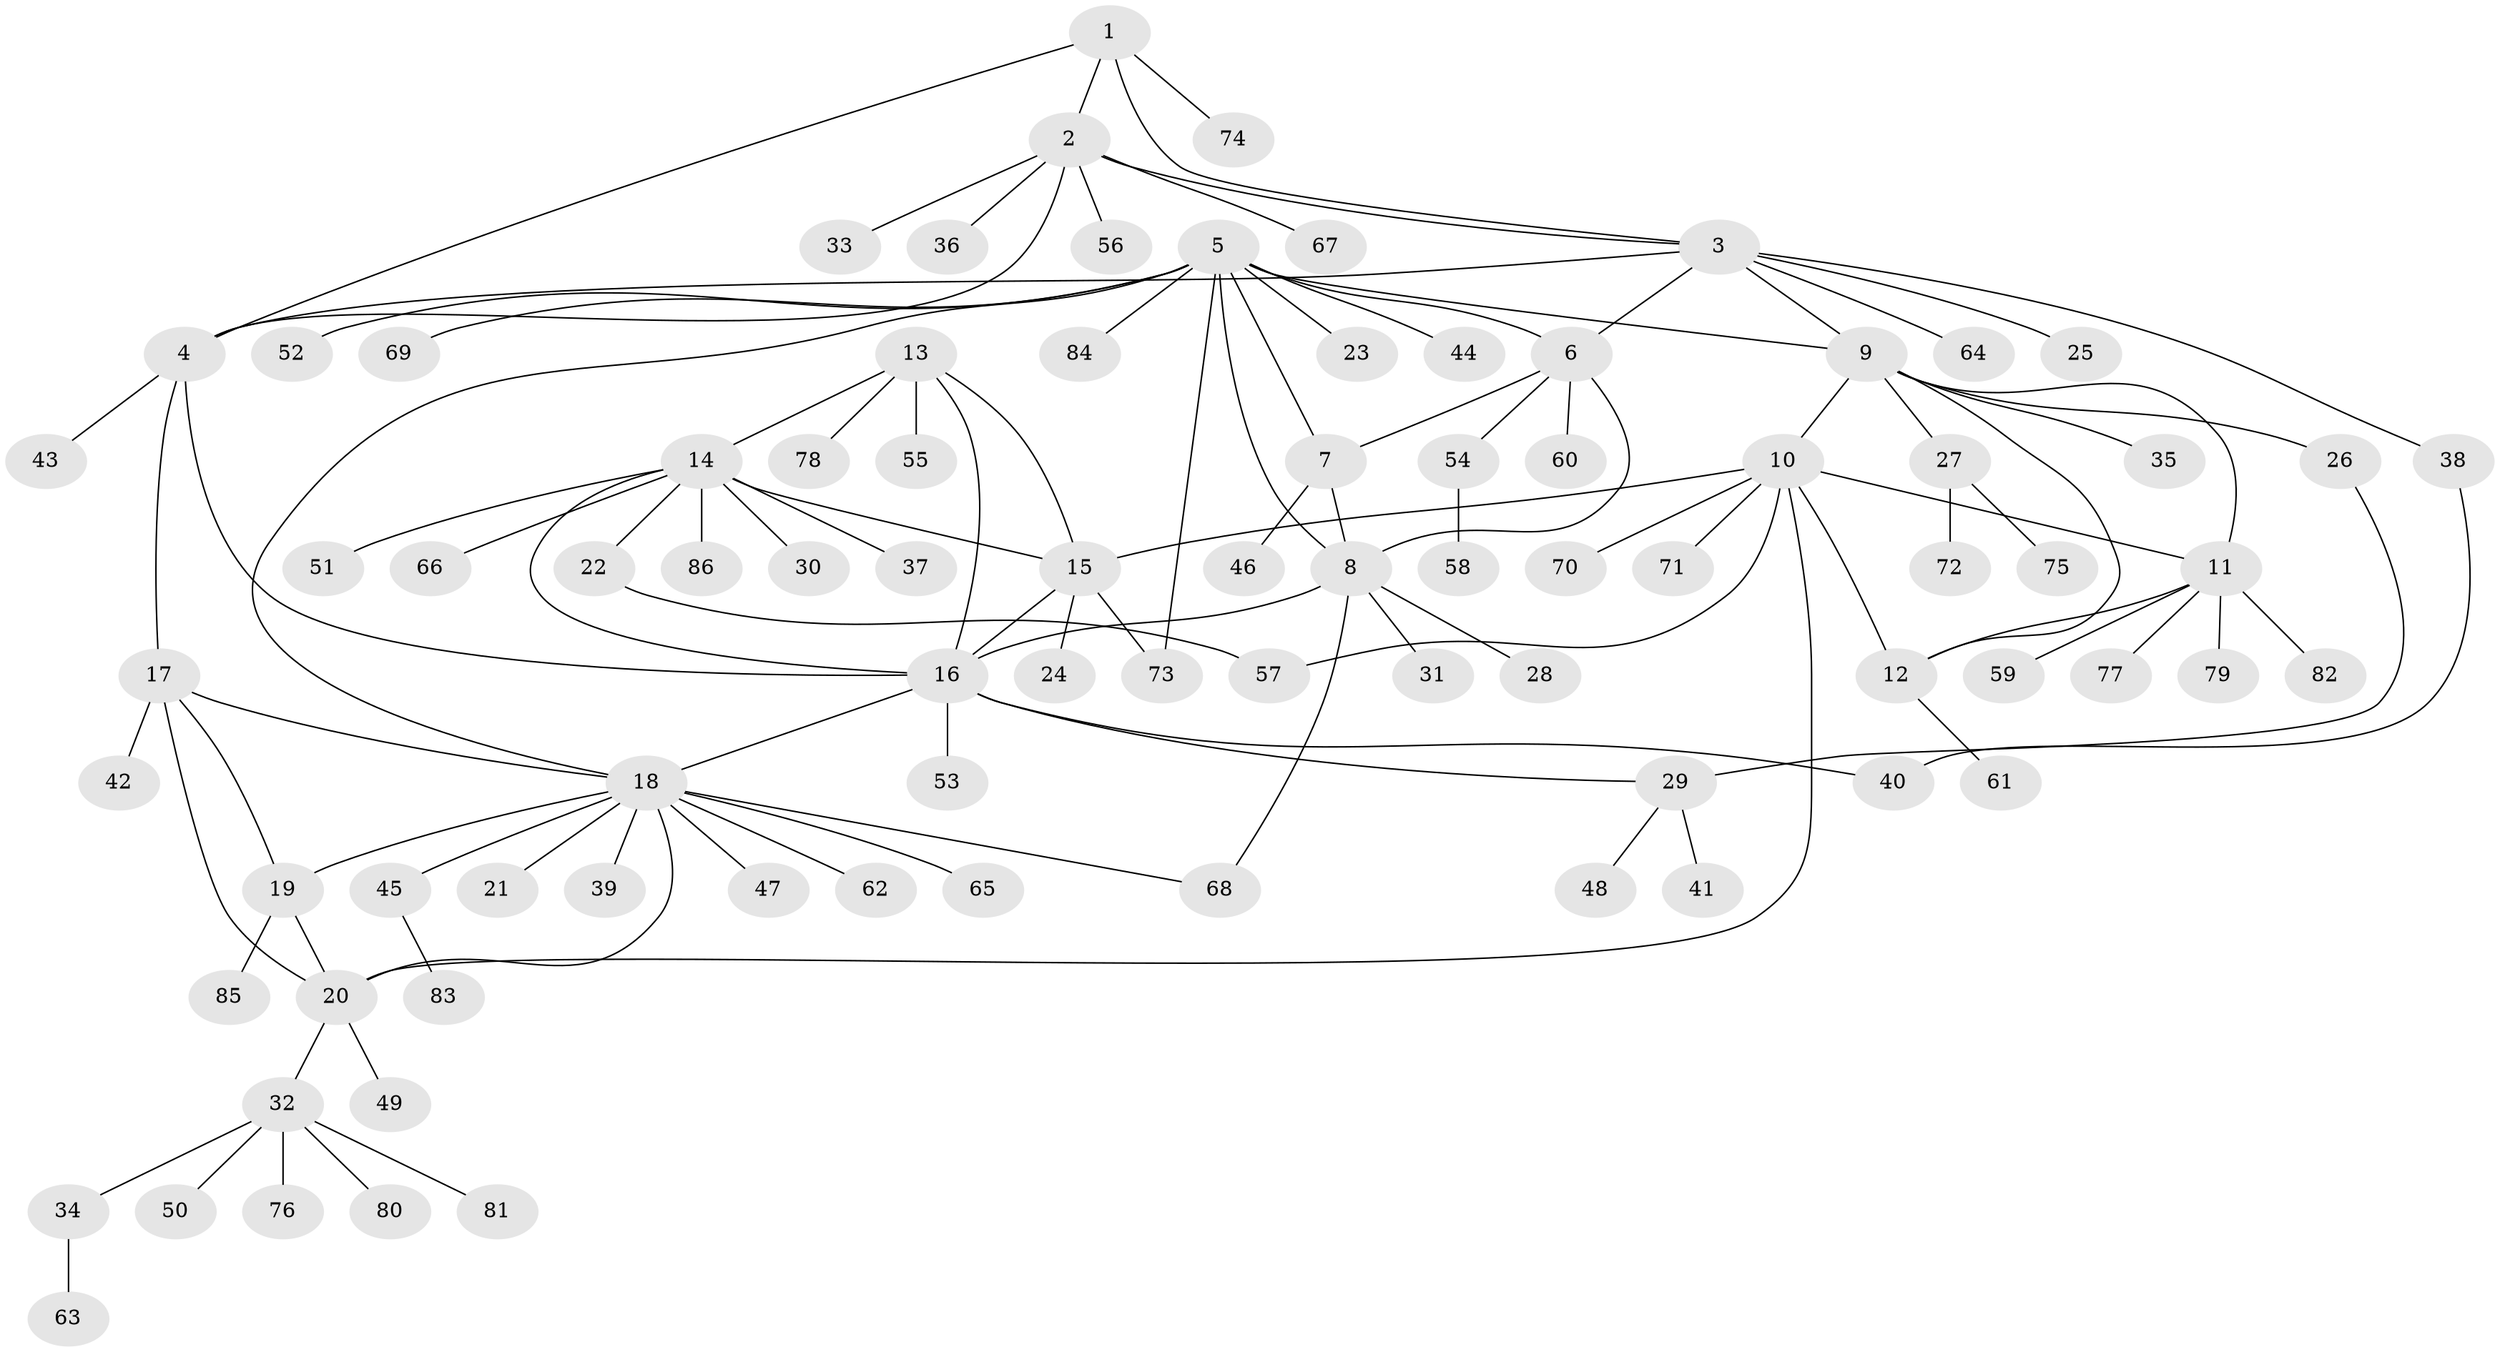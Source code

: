 // coarse degree distribution, {5: 0.058823529411764705, 11: 0.0392156862745098, 6: 0.0196078431372549, 4: 0.0196078431372549, 1: 0.803921568627451, 8: 0.0196078431372549, 12: 0.0196078431372549, 2: 0.0196078431372549}
// Generated by graph-tools (version 1.1) at 2025/58/03/04/25 21:58:20]
// undirected, 86 vertices, 111 edges
graph export_dot {
graph [start="1"]
  node [color=gray90,style=filled];
  1;
  2;
  3;
  4;
  5;
  6;
  7;
  8;
  9;
  10;
  11;
  12;
  13;
  14;
  15;
  16;
  17;
  18;
  19;
  20;
  21;
  22;
  23;
  24;
  25;
  26;
  27;
  28;
  29;
  30;
  31;
  32;
  33;
  34;
  35;
  36;
  37;
  38;
  39;
  40;
  41;
  42;
  43;
  44;
  45;
  46;
  47;
  48;
  49;
  50;
  51;
  52;
  53;
  54;
  55;
  56;
  57;
  58;
  59;
  60;
  61;
  62;
  63;
  64;
  65;
  66;
  67;
  68;
  69;
  70;
  71;
  72;
  73;
  74;
  75;
  76;
  77;
  78;
  79;
  80;
  81;
  82;
  83;
  84;
  85;
  86;
  1 -- 2;
  1 -- 3;
  1 -- 4;
  1 -- 74;
  2 -- 3;
  2 -- 4;
  2 -- 33;
  2 -- 36;
  2 -- 56;
  2 -- 67;
  3 -- 4;
  3 -- 6;
  3 -- 9;
  3 -- 25;
  3 -- 38;
  3 -- 64;
  4 -- 16;
  4 -- 17;
  4 -- 43;
  5 -- 6;
  5 -- 7;
  5 -- 8;
  5 -- 9;
  5 -- 18;
  5 -- 23;
  5 -- 44;
  5 -- 52;
  5 -- 69;
  5 -- 73;
  5 -- 84;
  6 -- 7;
  6 -- 8;
  6 -- 54;
  6 -- 60;
  7 -- 8;
  7 -- 46;
  8 -- 16;
  8 -- 28;
  8 -- 31;
  8 -- 68;
  9 -- 10;
  9 -- 11;
  9 -- 12;
  9 -- 26;
  9 -- 27;
  9 -- 35;
  10 -- 11;
  10 -- 12;
  10 -- 15;
  10 -- 20;
  10 -- 57;
  10 -- 70;
  10 -- 71;
  11 -- 12;
  11 -- 59;
  11 -- 77;
  11 -- 79;
  11 -- 82;
  12 -- 61;
  13 -- 14;
  13 -- 15;
  13 -- 16;
  13 -- 55;
  13 -- 78;
  14 -- 15;
  14 -- 16;
  14 -- 22;
  14 -- 30;
  14 -- 37;
  14 -- 51;
  14 -- 66;
  14 -- 86;
  15 -- 16;
  15 -- 24;
  15 -- 73;
  16 -- 18;
  16 -- 29;
  16 -- 40;
  16 -- 53;
  17 -- 18;
  17 -- 19;
  17 -- 20;
  17 -- 42;
  18 -- 19;
  18 -- 20;
  18 -- 21;
  18 -- 39;
  18 -- 45;
  18 -- 47;
  18 -- 62;
  18 -- 65;
  18 -- 68;
  19 -- 20;
  19 -- 85;
  20 -- 32;
  20 -- 49;
  22 -- 57;
  26 -- 29;
  27 -- 72;
  27 -- 75;
  29 -- 41;
  29 -- 48;
  32 -- 34;
  32 -- 50;
  32 -- 76;
  32 -- 80;
  32 -- 81;
  34 -- 63;
  38 -- 40;
  45 -- 83;
  54 -- 58;
}
